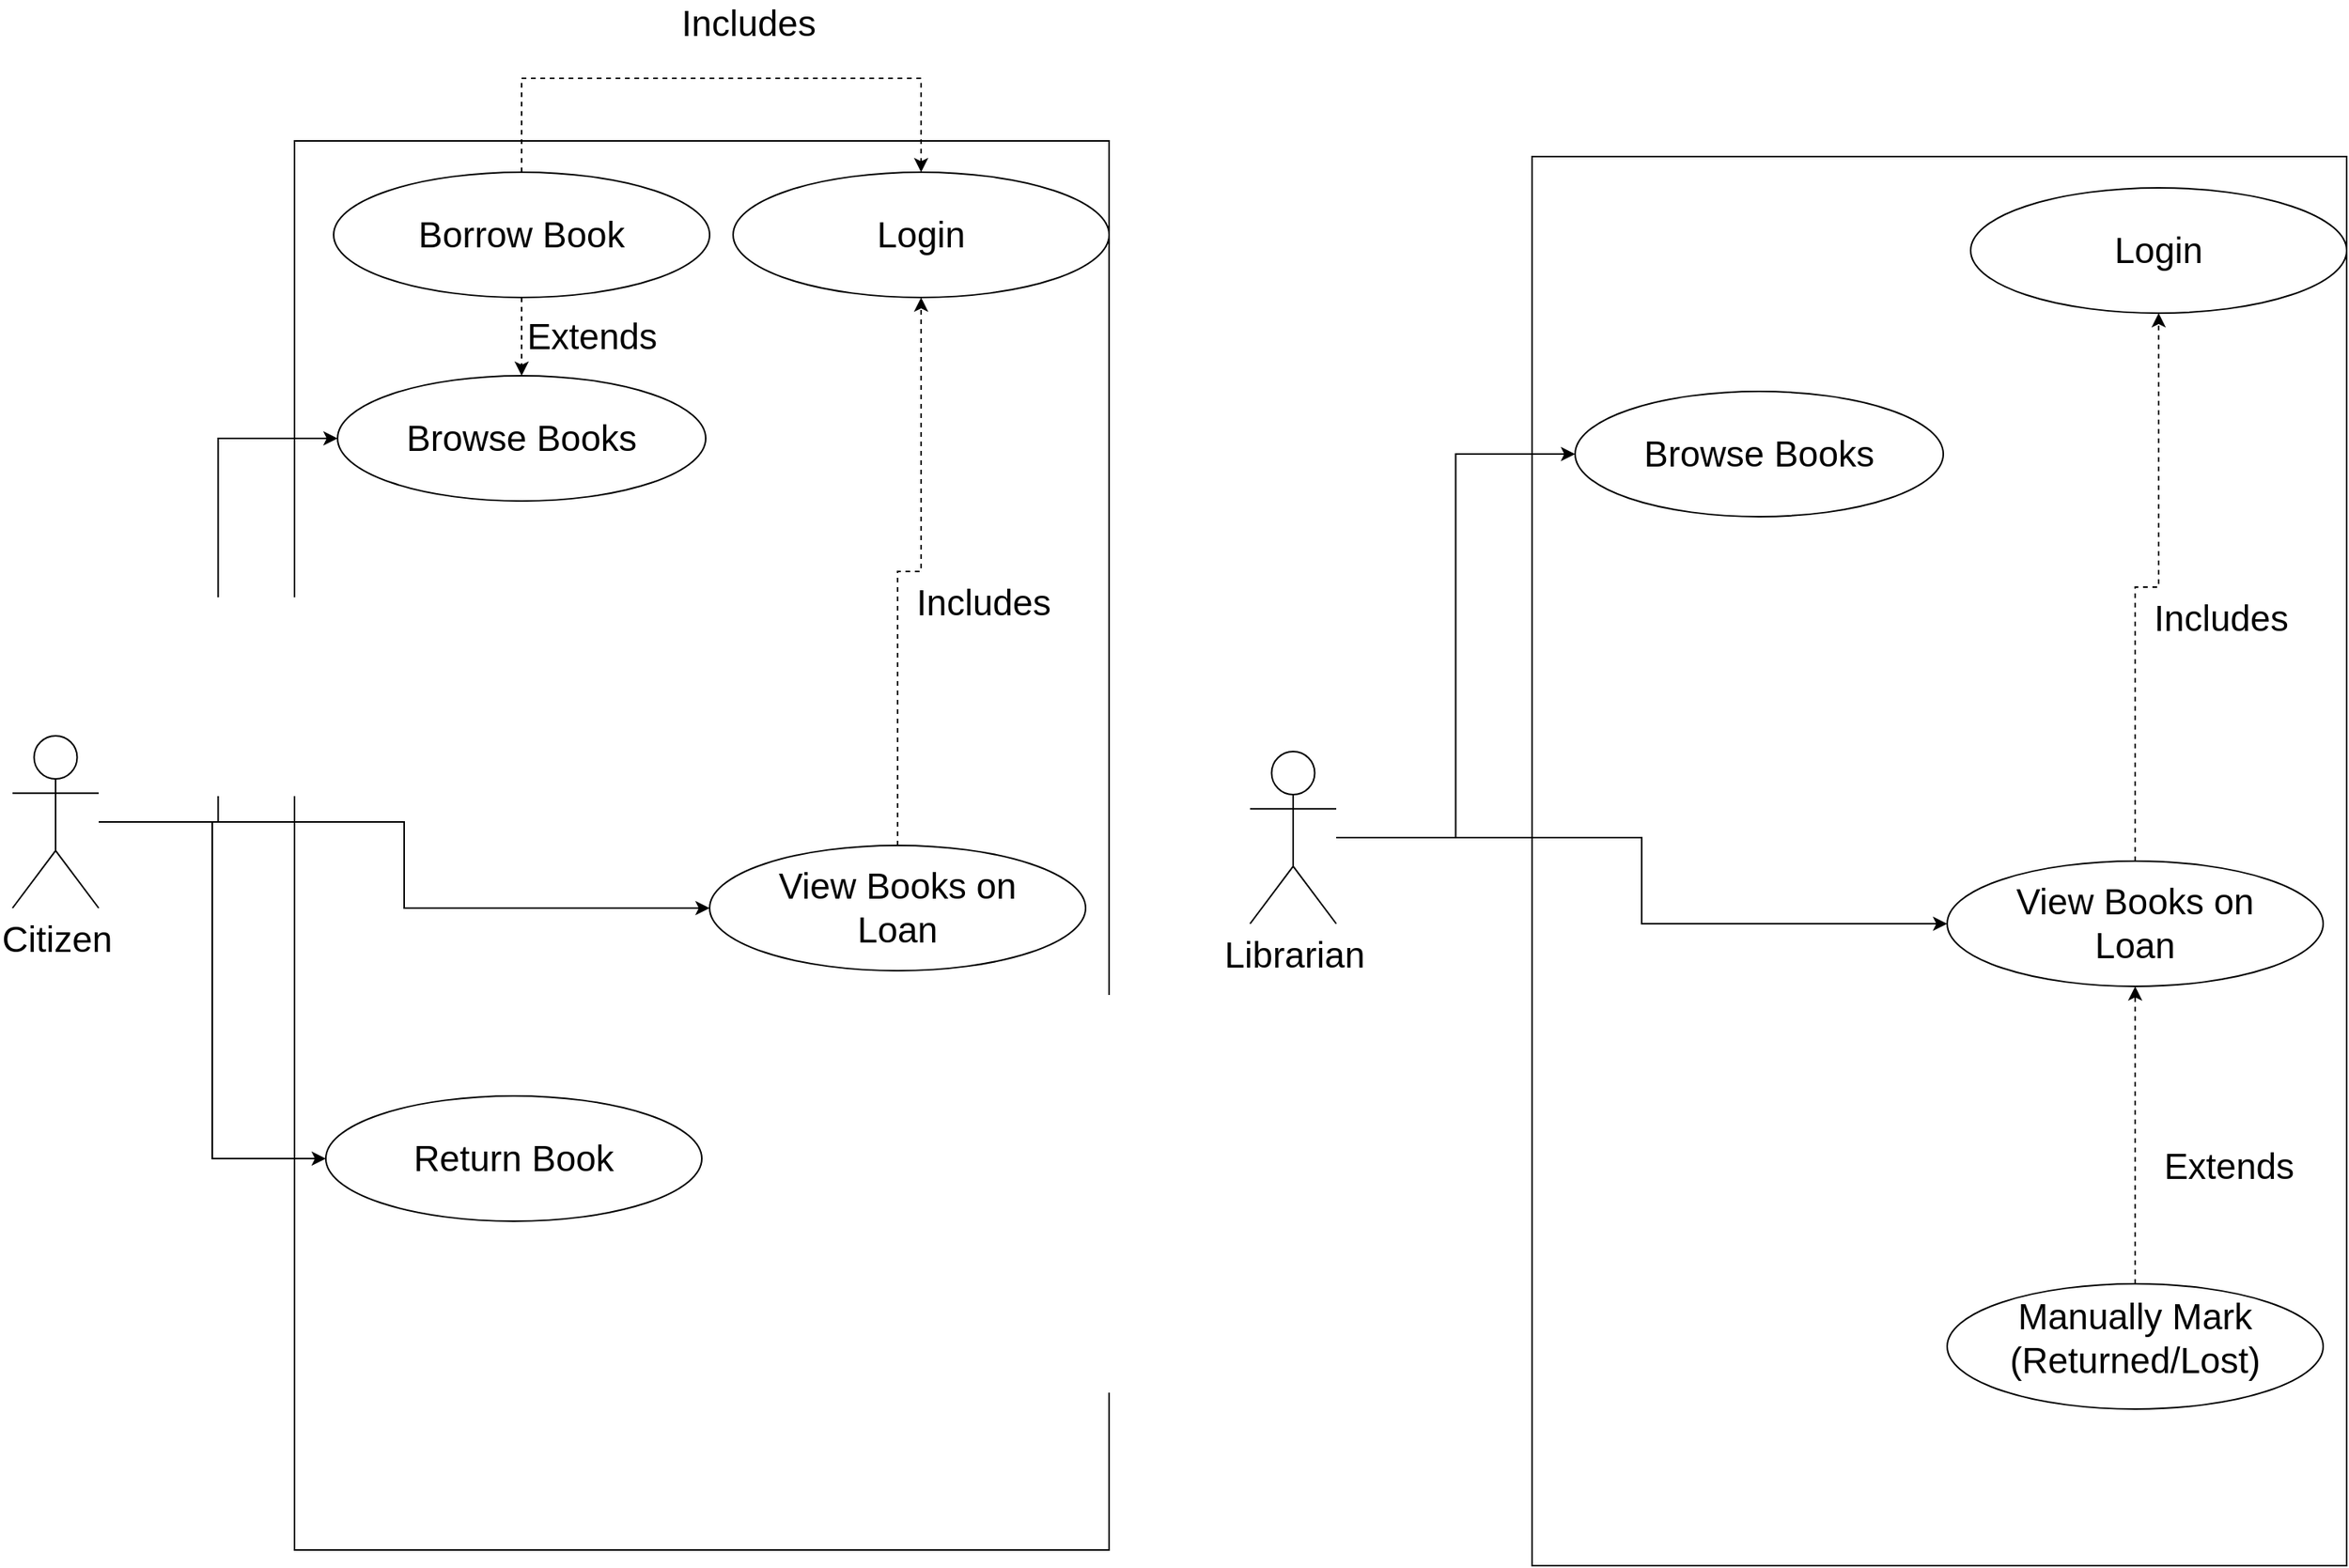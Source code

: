 <mxfile version="20.4.0" type="github">
  <diagram id="j8GTennhAetMIYfanv-C" name="Page-1">
    <mxGraphModel dx="1265" dy="1881" grid="1" gridSize="10" guides="1" tooltips="1" connect="1" arrows="1" fold="1" page="1" pageScale="1" pageWidth="1169" pageHeight="826" math="0" shadow="0">
      <root>
        <mxCell id="0" />
        <mxCell id="1" parent="0" />
        <mxCell id="d9kDqgvWncnaUcjfsKs9-1" value="" style="whiteSpace=wrap;html=1;fontSize=23;" parent="1" vertex="1">
          <mxGeometry x="280" y="-140" width="520" height="900" as="geometry" />
        </mxCell>
        <mxCell id="d9kDqgvWncnaUcjfsKs9-16" style="edgeStyle=orthogonalEdgeStyle;rounded=0;orthogonalLoop=1;jettySize=auto;html=1;entryX=0;entryY=0.5;entryDx=0;entryDy=0;fontSize=23;" parent="1" source="d9kDqgvWncnaUcjfsKs9-2" target="d9kDqgvWncnaUcjfsKs9-5" edge="1">
          <mxGeometry relative="1" as="geometry" />
        </mxCell>
        <mxCell id="d9kDqgvWncnaUcjfsKs9-43" style="edgeStyle=orthogonalEdgeStyle;rounded=0;orthogonalLoop=1;jettySize=auto;html=1;entryX=0;entryY=0.5;entryDx=0;entryDy=0;fontSize=23;" parent="1" source="d9kDqgvWncnaUcjfsKs9-2" target="d9kDqgvWncnaUcjfsKs9-3" edge="1">
          <mxGeometry relative="1" as="geometry" />
        </mxCell>
        <mxCell id="d9kDqgvWncnaUcjfsKs9-51" style="edgeStyle=orthogonalEdgeStyle;rounded=0;orthogonalLoop=1;jettySize=auto;html=1;entryX=0;entryY=0.5;entryDx=0;entryDy=0;fontSize=23;" parent="1" source="d9kDqgvWncnaUcjfsKs9-2" target="d9kDqgvWncnaUcjfsKs9-35" edge="1">
          <mxGeometry relative="1" as="geometry" />
        </mxCell>
        <mxCell id="d9kDqgvWncnaUcjfsKs9-2" value="Citizen" style="shape=umlActor;verticalLabelPosition=bottom;verticalAlign=top;html=1;outlineConnect=0;fontSize=23;aspect=fixed;" parent="1" vertex="1">
          <mxGeometry x="100" y="240" width="55" height="110" as="geometry" />
        </mxCell>
        <mxCell id="d9kDqgvWncnaUcjfsKs9-3" value="" style="ellipse;whiteSpace=wrap;html=1;fontSize=23;" parent="1" vertex="1">
          <mxGeometry x="307.5" y="10" width="235" height="80" as="geometry" />
        </mxCell>
        <mxCell id="d9kDqgvWncnaUcjfsKs9-4" value="Browse Books" style="text;html=1;strokeColor=none;fillColor=none;align=center;verticalAlign=middle;whiteSpace=wrap;rounded=0;fontSize=23;" parent="1" vertex="1">
          <mxGeometry x="335" y="35" width="180" height="30" as="geometry" />
        </mxCell>
        <mxCell id="d9kDqgvWncnaUcjfsKs9-5" value="" style="ellipse;whiteSpace=wrap;html=1;fontSize=23;" parent="1" vertex="1">
          <mxGeometry x="300" y="470" width="240" height="80" as="geometry" />
        </mxCell>
        <mxCell id="d9kDqgvWncnaUcjfsKs9-9" value="Return Book" style="text;html=1;strokeColor=none;fillColor=none;align=center;verticalAlign=middle;whiteSpace=wrap;rounded=0;fontSize=23;" parent="1" vertex="1">
          <mxGeometry x="330" y="495" width="180" height="30" as="geometry" />
        </mxCell>
        <mxCell id="d9kDqgvWncnaUcjfsKs9-17" value="" style="ellipse;whiteSpace=wrap;html=1;fontSize=23;" parent="1" vertex="1">
          <mxGeometry x="560" y="-120" width="240" height="80" as="geometry" />
        </mxCell>
        <mxCell id="d9kDqgvWncnaUcjfsKs9-18" value="Login" style="text;html=1;strokeColor=none;fillColor=none;align=center;verticalAlign=middle;whiteSpace=wrap;rounded=0;fontSize=23;" parent="1" vertex="1">
          <mxGeometry x="590" y="-95" width="180" height="30" as="geometry" />
        </mxCell>
        <mxCell id="cyzV4JNntVuVKnsYdBBp-33" style="edgeStyle=orthogonalEdgeStyle;rounded=0;orthogonalLoop=1;jettySize=auto;html=1;exitX=0.5;exitY=0;exitDx=0;exitDy=0;entryX=0.5;entryY=0;entryDx=0;entryDy=0;dashed=1;" edge="1" parent="1" source="d9kDqgvWncnaUcjfsKs9-19" target="d9kDqgvWncnaUcjfsKs9-17">
          <mxGeometry relative="1" as="geometry">
            <Array as="points">
              <mxPoint x="425" y="-180" />
              <mxPoint x="680" y="-180" />
            </Array>
          </mxGeometry>
        </mxCell>
        <mxCell id="cyzV4JNntVuVKnsYdBBp-34" style="edgeStyle=orthogonalEdgeStyle;rounded=0;orthogonalLoop=1;jettySize=auto;html=1;exitX=0.5;exitY=1;exitDx=0;exitDy=0;entryX=0.5;entryY=0;entryDx=0;entryDy=0;dashed=1;" edge="1" parent="1" source="d9kDqgvWncnaUcjfsKs9-19" target="d9kDqgvWncnaUcjfsKs9-3">
          <mxGeometry relative="1" as="geometry" />
        </mxCell>
        <mxCell id="d9kDqgvWncnaUcjfsKs9-19" value="" style="ellipse;whiteSpace=wrap;html=1;fontSize=23;" parent="1" vertex="1">
          <mxGeometry x="305" y="-120" width="240" height="80" as="geometry" />
        </mxCell>
        <mxCell id="d9kDqgvWncnaUcjfsKs9-20" value="Borrow Book" style="text;html=1;strokeColor=none;fillColor=none;align=center;verticalAlign=middle;whiteSpace=wrap;rounded=0;fontSize=23;" parent="1" vertex="1">
          <mxGeometry x="335" y="-95" width="180" height="30" as="geometry" />
        </mxCell>
        <mxCell id="d9kDqgvWncnaUcjfsKs9-29" value="Extends" style="text;html=1;strokeColor=none;fillColor=none;align=center;verticalAlign=middle;whiteSpace=wrap;rounded=0;fontSize=23;" parent="1" vertex="1">
          <mxGeometry x="440" y="-30" width="60" height="30" as="geometry" />
        </mxCell>
        <mxCell id="cyzV4JNntVuVKnsYdBBp-35" style="edgeStyle=orthogonalEdgeStyle;rounded=0;orthogonalLoop=1;jettySize=auto;html=1;entryX=0.5;entryY=1;entryDx=0;entryDy=0;dashed=1;" edge="1" parent="1" source="d9kDqgvWncnaUcjfsKs9-35" target="d9kDqgvWncnaUcjfsKs9-17">
          <mxGeometry relative="1" as="geometry" />
        </mxCell>
        <mxCell id="d9kDqgvWncnaUcjfsKs9-35" value="" style="ellipse;whiteSpace=wrap;html=1;fontSize=23;" parent="1" vertex="1">
          <mxGeometry x="545" y="310" width="240" height="80" as="geometry" />
        </mxCell>
        <mxCell id="d9kDqgvWncnaUcjfsKs9-36" value="View Books on Loan" style="text;html=1;strokeColor=none;fillColor=none;align=center;verticalAlign=middle;whiteSpace=wrap;rounded=0;fontSize=23;" parent="1" vertex="1">
          <mxGeometry x="575" y="335" width="180" height="30" as="geometry" />
        </mxCell>
        <mxCell id="d9kDqgvWncnaUcjfsKs9-47" value="Includes" style="text;html=1;strokeColor=none;fillColor=none;align=center;verticalAlign=middle;whiteSpace=wrap;rounded=0;fontSize=23;" parent="1" vertex="1">
          <mxGeometry x="540" y="-230" width="60" height="30" as="geometry" />
        </mxCell>
        <mxCell id="d9kDqgvWncnaUcjfsKs9-50" value="Includes" style="text;html=1;strokeColor=none;fillColor=none;align=center;verticalAlign=middle;whiteSpace=wrap;rounded=0;fontSize=23;" parent="1" vertex="1">
          <mxGeometry x="690" y="140" width="60" height="30" as="geometry" />
        </mxCell>
        <mxCell id="cyzV4JNntVuVKnsYdBBp-2" value="" style="whiteSpace=wrap;html=1;fontSize=23;" vertex="1" parent="1">
          <mxGeometry x="1070" y="-130" width="520" height="900" as="geometry" />
        </mxCell>
        <mxCell id="cyzV4JNntVuVKnsYdBBp-37" style="edgeStyle=orthogonalEdgeStyle;rounded=0;orthogonalLoop=1;jettySize=auto;html=1;entryX=0.5;entryY=1;entryDx=0;entryDy=0;dashed=1;" edge="1" parent="1" source="cyzV4JNntVuVKnsYdBBp-4" target="cyzV4JNntVuVKnsYdBBp-23">
          <mxGeometry relative="1" as="geometry" />
        </mxCell>
        <mxCell id="cyzV4JNntVuVKnsYdBBp-4" value="" style="ellipse;whiteSpace=wrap;html=1;fontSize=23;" vertex="1" parent="1">
          <mxGeometry x="1335" y="590" width="240" height="80" as="geometry" />
        </mxCell>
        <mxCell id="cyzV4JNntVuVKnsYdBBp-6" style="edgeStyle=orthogonalEdgeStyle;rounded=0;orthogonalLoop=1;jettySize=auto;html=1;entryX=0;entryY=0.5;entryDx=0;entryDy=0;fontSize=23;" edge="1" parent="1" source="cyzV4JNntVuVKnsYdBBp-8" target="cyzV4JNntVuVKnsYdBBp-9">
          <mxGeometry relative="1" as="geometry" />
        </mxCell>
        <mxCell id="cyzV4JNntVuVKnsYdBBp-7" style="edgeStyle=orthogonalEdgeStyle;rounded=0;orthogonalLoop=1;jettySize=auto;html=1;entryX=0;entryY=0.5;entryDx=0;entryDy=0;fontSize=23;" edge="1" parent="1" source="cyzV4JNntVuVKnsYdBBp-8" target="cyzV4JNntVuVKnsYdBBp-23">
          <mxGeometry relative="1" as="geometry" />
        </mxCell>
        <mxCell id="cyzV4JNntVuVKnsYdBBp-8" value="Librarian" style="shape=umlActor;verticalLabelPosition=bottom;verticalAlign=top;html=1;outlineConnect=0;fontSize=23;aspect=fixed;" vertex="1" parent="1">
          <mxGeometry x="890" y="250" width="55" height="110" as="geometry" />
        </mxCell>
        <mxCell id="cyzV4JNntVuVKnsYdBBp-9" value="" style="ellipse;whiteSpace=wrap;html=1;fontSize=23;" vertex="1" parent="1">
          <mxGeometry x="1097.5" y="20" width="235" height="80" as="geometry" />
        </mxCell>
        <mxCell id="cyzV4JNntVuVKnsYdBBp-11" value="Browse Books" style="text;html=1;strokeColor=none;fillColor=none;align=center;verticalAlign=middle;whiteSpace=wrap;rounded=0;fontSize=23;" vertex="1" parent="1">
          <mxGeometry x="1125" y="45" width="180" height="30" as="geometry" />
        </mxCell>
        <mxCell id="cyzV4JNntVuVKnsYdBBp-13" value="Manually Mark (Returned/Lost)" style="text;html=1;strokeColor=none;fillColor=none;align=center;verticalAlign=middle;whiteSpace=wrap;rounded=0;fontSize=23;" vertex="1" parent="1">
          <mxGeometry x="1365" y="610" width="180" height="30" as="geometry" />
        </mxCell>
        <mxCell id="cyzV4JNntVuVKnsYdBBp-15" value="Extends" style="text;html=1;strokeColor=none;fillColor=none;align=center;verticalAlign=middle;whiteSpace=wrap;rounded=0;fontSize=23;" vertex="1" parent="1">
          <mxGeometry x="1485" y="500" width="60" height="30" as="geometry" />
        </mxCell>
        <mxCell id="cyzV4JNntVuVKnsYdBBp-17" value="" style="ellipse;whiteSpace=wrap;html=1;fontSize=23;" vertex="1" parent="1">
          <mxGeometry x="1350" y="-110" width="240" height="80" as="geometry" />
        </mxCell>
        <mxCell id="cyzV4JNntVuVKnsYdBBp-19" value="Login" style="text;html=1;strokeColor=none;fillColor=none;align=center;verticalAlign=middle;whiteSpace=wrap;rounded=0;fontSize=23;" vertex="1" parent="1">
          <mxGeometry x="1380" y="-85" width="180" height="30" as="geometry" />
        </mxCell>
        <mxCell id="cyzV4JNntVuVKnsYdBBp-36" style="edgeStyle=orthogonalEdgeStyle;rounded=0;orthogonalLoop=1;jettySize=auto;html=1;entryX=0.5;entryY=1;entryDx=0;entryDy=0;dashed=1;" edge="1" parent="1" source="cyzV4JNntVuVKnsYdBBp-23" target="cyzV4JNntVuVKnsYdBBp-17">
          <mxGeometry relative="1" as="geometry" />
        </mxCell>
        <mxCell id="cyzV4JNntVuVKnsYdBBp-23" value="" style="ellipse;whiteSpace=wrap;html=1;fontSize=23;" vertex="1" parent="1">
          <mxGeometry x="1335" y="320" width="240" height="80" as="geometry" />
        </mxCell>
        <mxCell id="cyzV4JNntVuVKnsYdBBp-24" value="View Books on Loan" style="text;html=1;strokeColor=none;fillColor=none;align=center;verticalAlign=middle;whiteSpace=wrap;rounded=0;fontSize=23;" vertex="1" parent="1">
          <mxGeometry x="1365" y="345" width="180" height="30" as="geometry" />
        </mxCell>
        <mxCell id="cyzV4JNntVuVKnsYdBBp-26" value="Includes" style="text;html=1;strokeColor=none;fillColor=none;align=center;verticalAlign=middle;whiteSpace=wrap;rounded=0;fontSize=23;" vertex="1" parent="1">
          <mxGeometry x="1480" y="150" width="60" height="30" as="geometry" />
        </mxCell>
      </root>
    </mxGraphModel>
  </diagram>
</mxfile>

